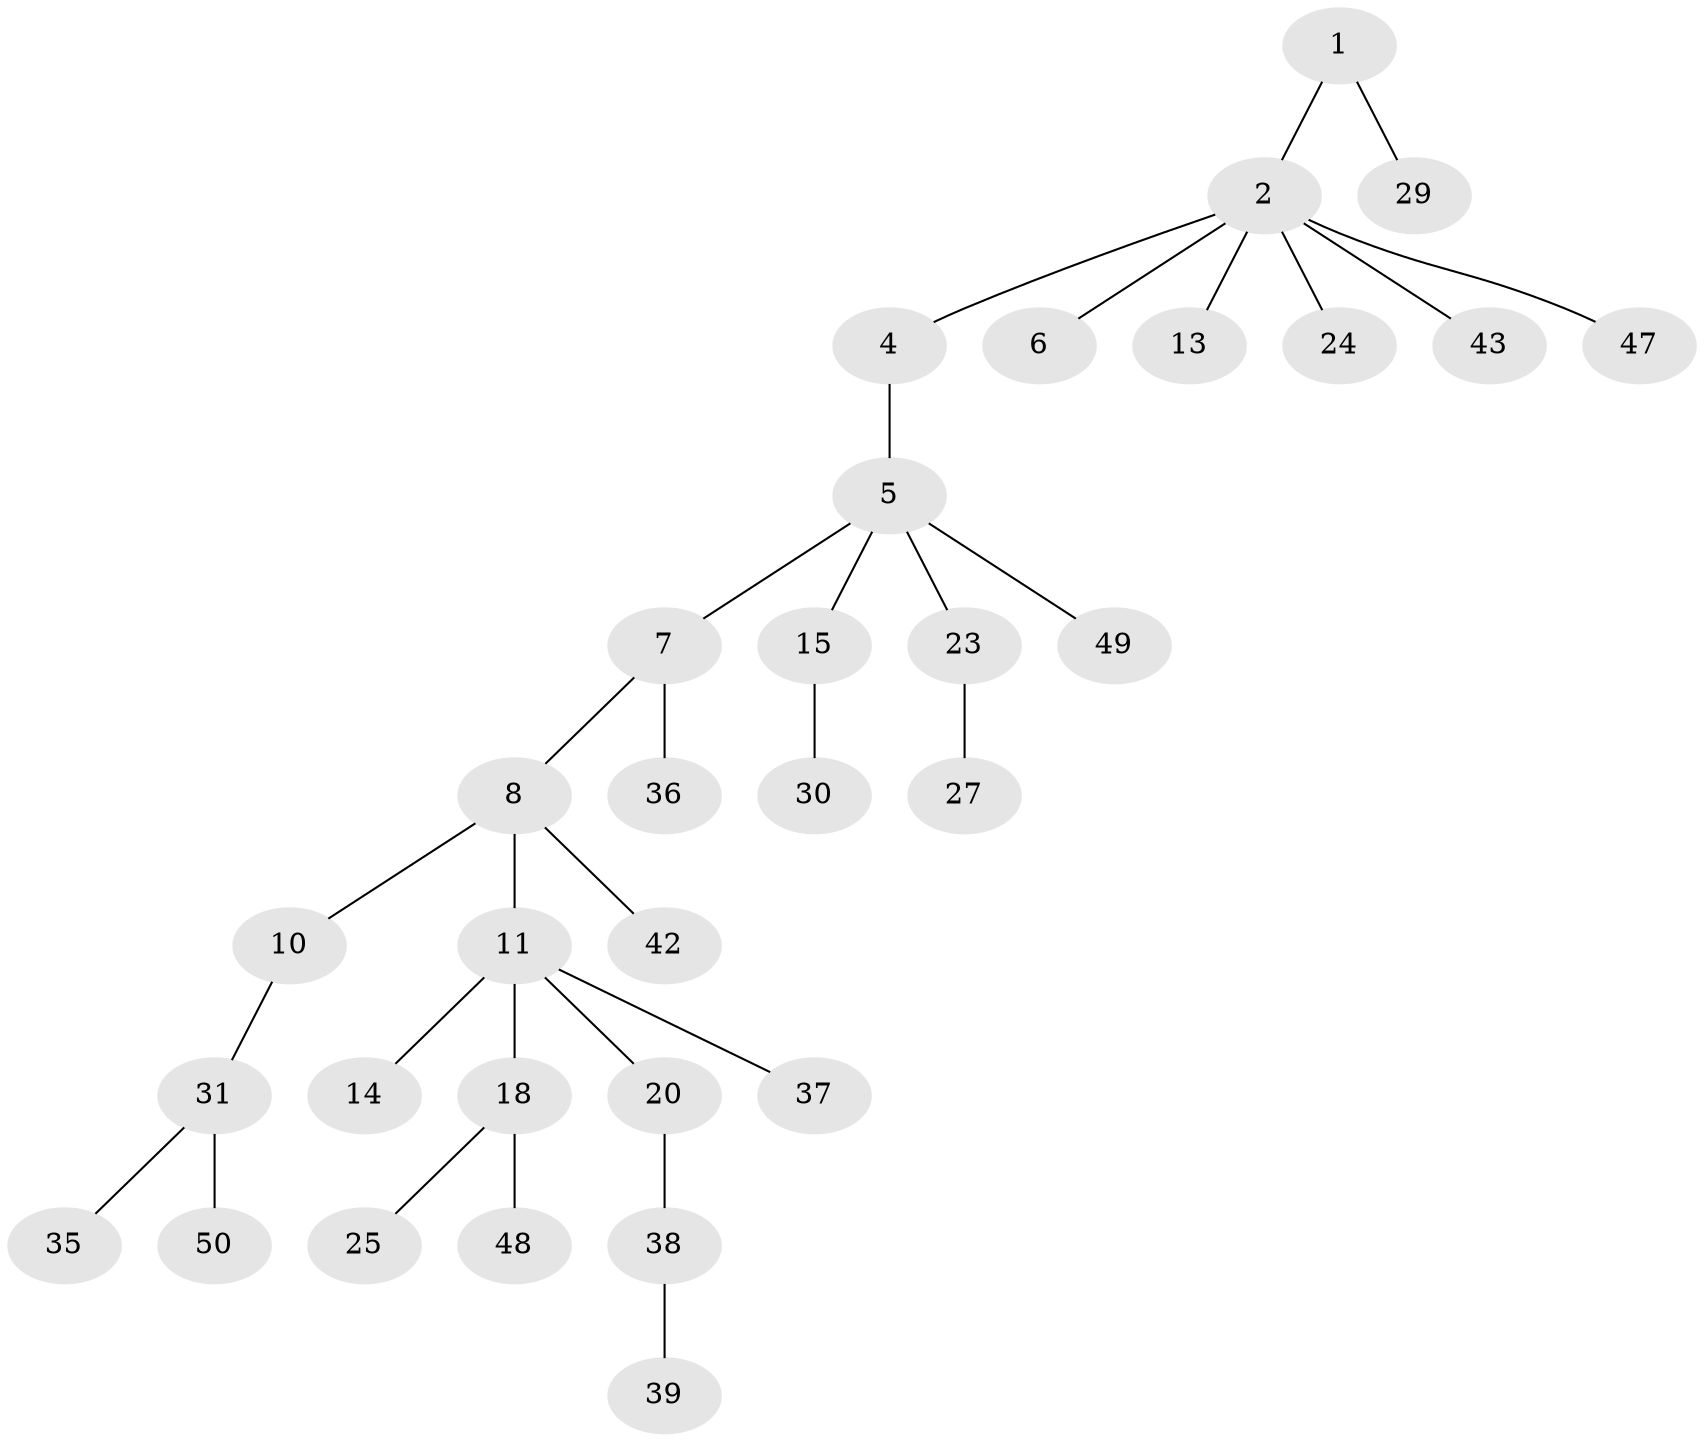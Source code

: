 // Generated by graph-tools (version 1.1) at 2025/24/03/03/25 07:24:06]
// undirected, 32 vertices, 31 edges
graph export_dot {
graph [start="1"]
  node [color=gray90,style=filled];
  1;
  2 [super="+3"];
  4 [super="+26"];
  5 [super="+12"];
  6;
  7 [super="+21"];
  8 [super="+9"];
  10 [super="+22"];
  11 [super="+16"];
  13 [super="+17"];
  14;
  15 [super="+28"];
  18 [super="+19"];
  20 [super="+32"];
  23 [super="+41"];
  24;
  25 [super="+51"];
  27;
  29 [super="+33"];
  30;
  31 [super="+34"];
  35 [super="+46"];
  36;
  37;
  38 [super="+44"];
  39 [super="+40"];
  42;
  43 [super="+45"];
  47;
  48;
  49;
  50;
  1 -- 2;
  1 -- 29;
  2 -- 24;
  2 -- 43;
  2 -- 4;
  2 -- 6;
  2 -- 13;
  2 -- 47;
  4 -- 5;
  5 -- 7;
  5 -- 23;
  5 -- 49;
  5 -- 15;
  7 -- 8;
  7 -- 36;
  8 -- 10;
  8 -- 42;
  8 -- 11;
  10 -- 31;
  11 -- 14;
  11 -- 18;
  11 -- 20;
  11 -- 37;
  15 -- 30;
  18 -- 48;
  18 -- 25;
  20 -- 38;
  23 -- 27;
  31 -- 50;
  31 -- 35;
  38 -- 39;
}
